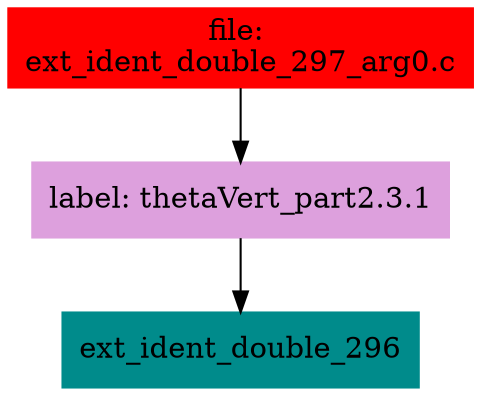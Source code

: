 digraph G {
node [shape=box]

0 [label="file: 
ext_ident_double_297_arg0.c",color=red, style=filled]
1 [label="label: thetaVert_part2.3.1",color=plum, style=filled]
0 -> 1
2 [label="ext_ident_double_296",color=cyan4, style=filled]
1 -> 2


}

